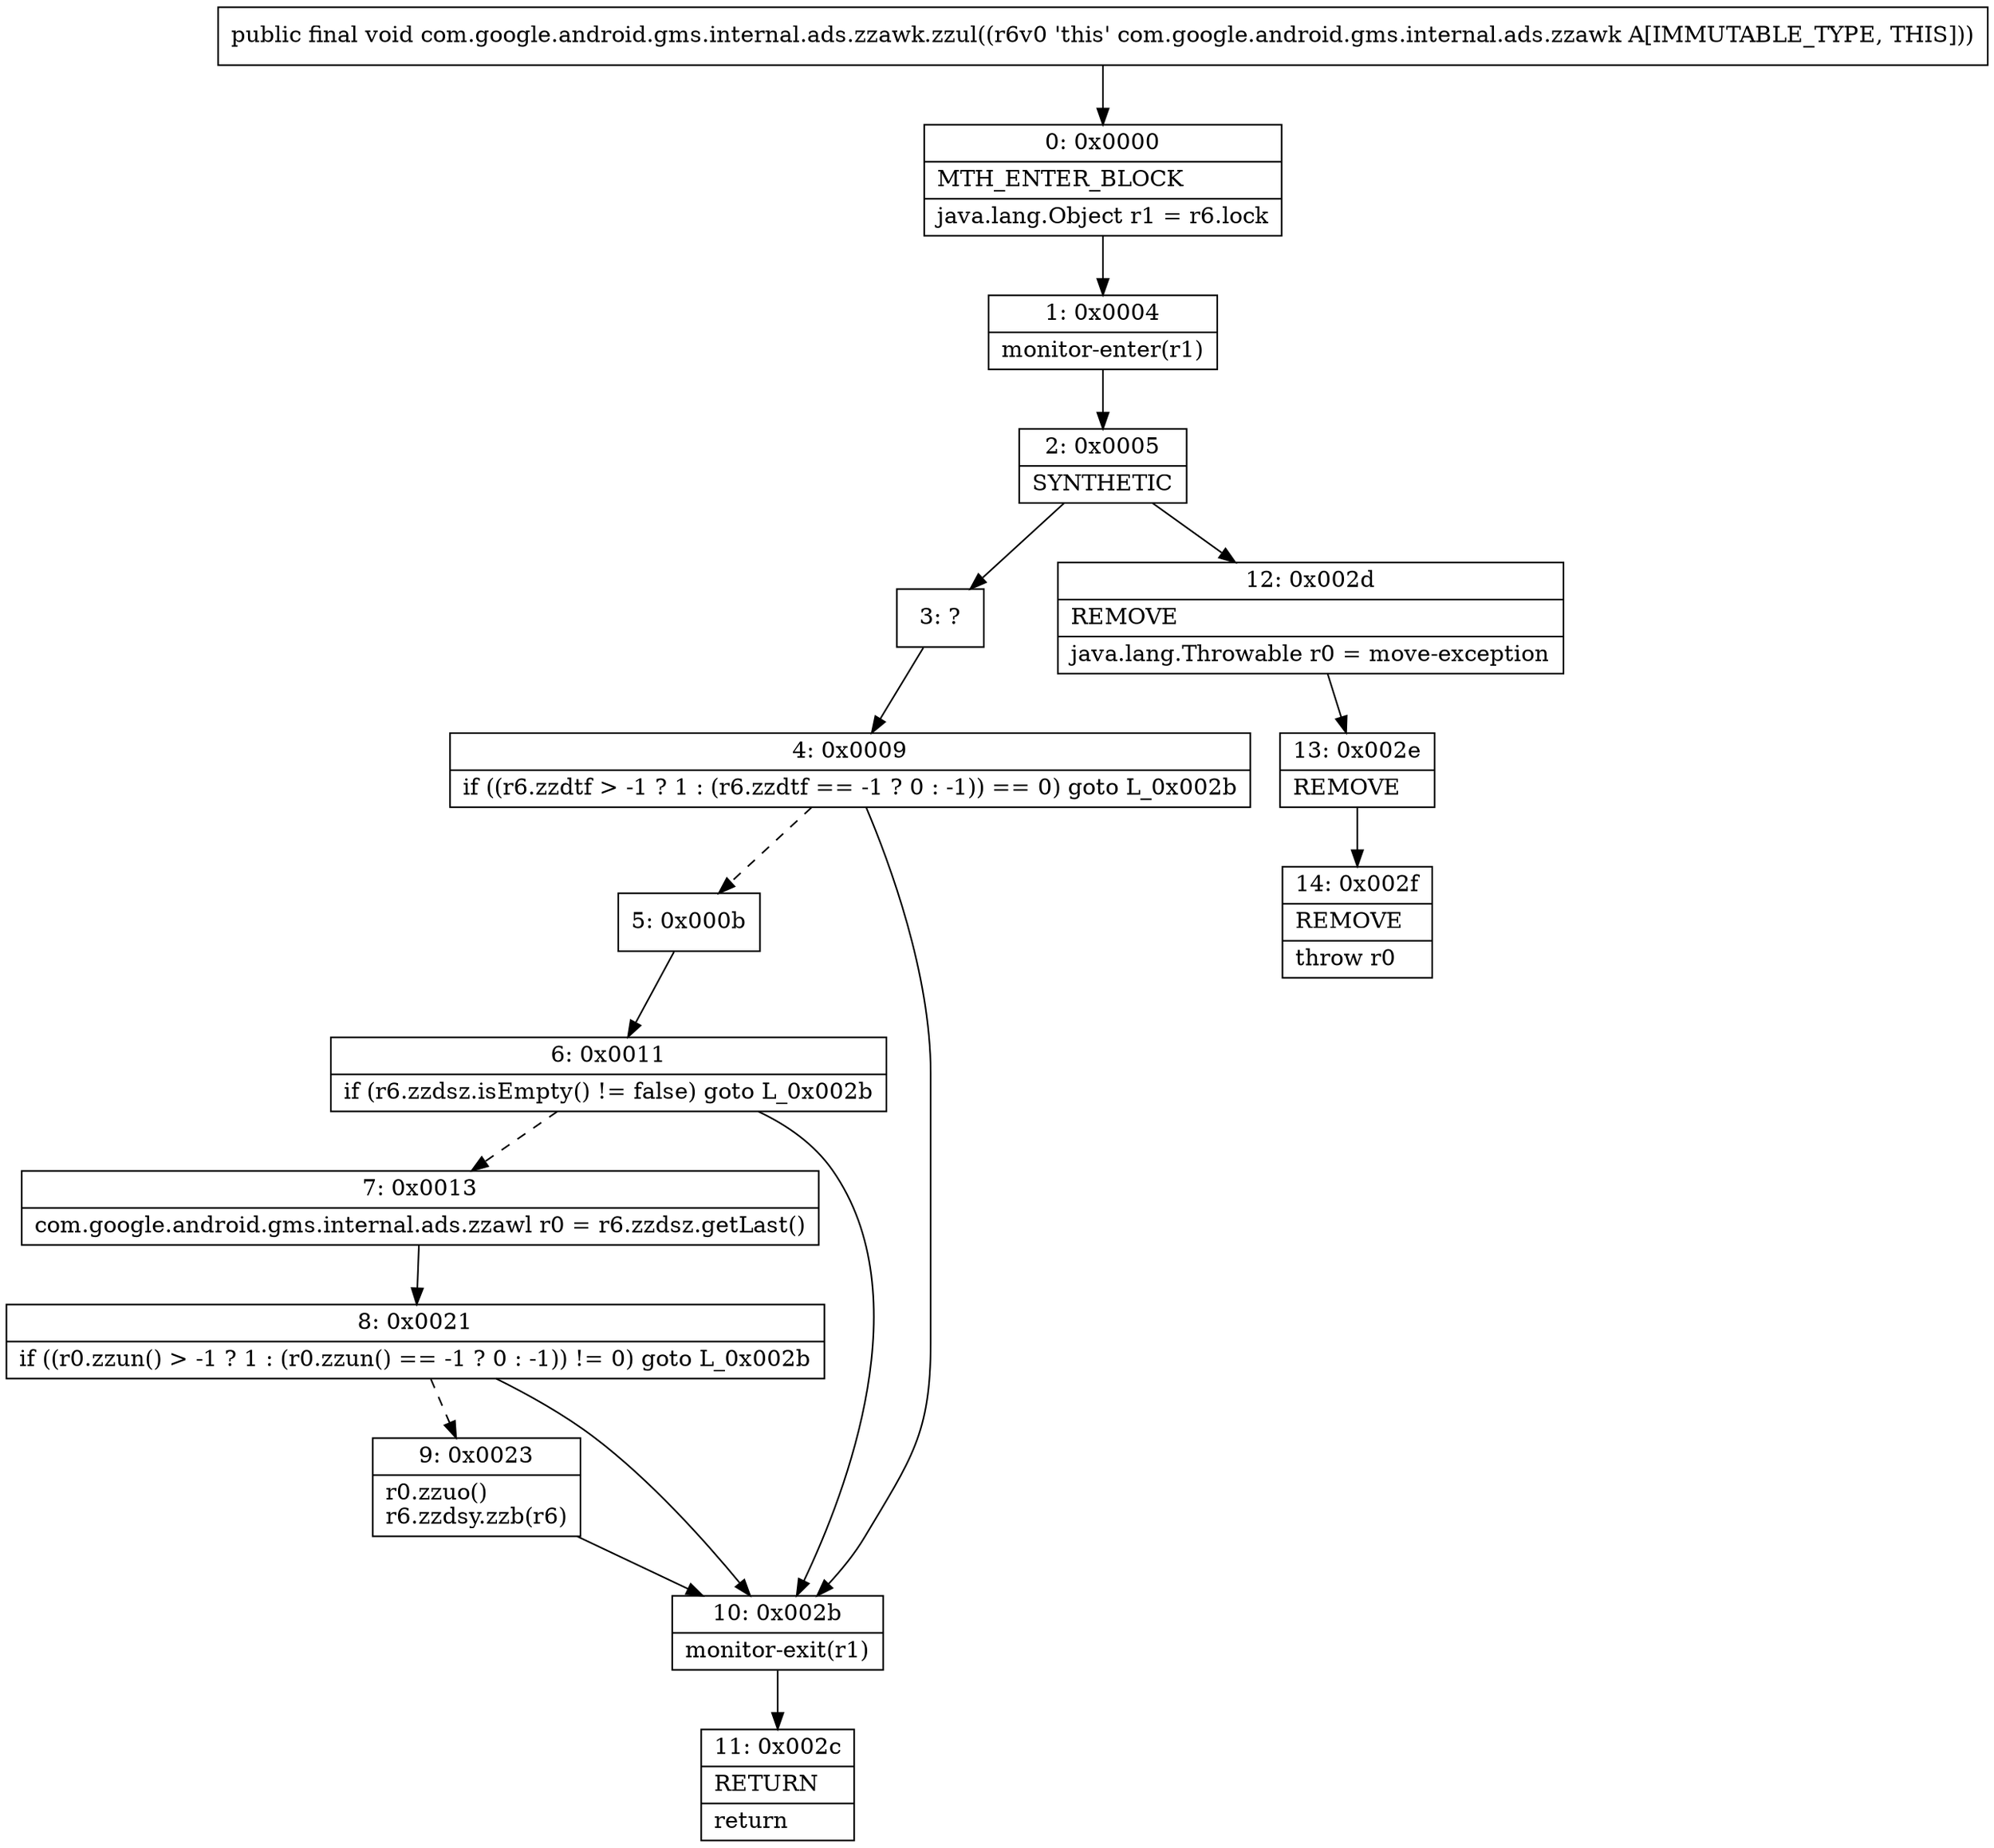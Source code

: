 digraph "CFG forcom.google.android.gms.internal.ads.zzawk.zzul()V" {
Node_0 [shape=record,label="{0\:\ 0x0000|MTH_ENTER_BLOCK\l|java.lang.Object r1 = r6.lock\l}"];
Node_1 [shape=record,label="{1\:\ 0x0004|monitor\-enter(r1)\l}"];
Node_2 [shape=record,label="{2\:\ 0x0005|SYNTHETIC\l}"];
Node_3 [shape=record,label="{3\:\ ?}"];
Node_4 [shape=record,label="{4\:\ 0x0009|if ((r6.zzdtf \> \-1 ? 1 : (r6.zzdtf == \-1 ? 0 : \-1)) == 0) goto L_0x002b\l}"];
Node_5 [shape=record,label="{5\:\ 0x000b}"];
Node_6 [shape=record,label="{6\:\ 0x0011|if (r6.zzdsz.isEmpty() != false) goto L_0x002b\l}"];
Node_7 [shape=record,label="{7\:\ 0x0013|com.google.android.gms.internal.ads.zzawl r0 = r6.zzdsz.getLast()\l}"];
Node_8 [shape=record,label="{8\:\ 0x0021|if ((r0.zzun() \> \-1 ? 1 : (r0.zzun() == \-1 ? 0 : \-1)) != 0) goto L_0x002b\l}"];
Node_9 [shape=record,label="{9\:\ 0x0023|r0.zzuo()\lr6.zzdsy.zzb(r6)\l}"];
Node_10 [shape=record,label="{10\:\ 0x002b|monitor\-exit(r1)\l}"];
Node_11 [shape=record,label="{11\:\ 0x002c|RETURN\l|return\l}"];
Node_12 [shape=record,label="{12\:\ 0x002d|REMOVE\l|java.lang.Throwable r0 = move\-exception\l}"];
Node_13 [shape=record,label="{13\:\ 0x002e|REMOVE\l}"];
Node_14 [shape=record,label="{14\:\ 0x002f|REMOVE\l|throw r0\l}"];
MethodNode[shape=record,label="{public final void com.google.android.gms.internal.ads.zzawk.zzul((r6v0 'this' com.google.android.gms.internal.ads.zzawk A[IMMUTABLE_TYPE, THIS])) }"];
MethodNode -> Node_0;
Node_0 -> Node_1;
Node_1 -> Node_2;
Node_2 -> Node_3;
Node_2 -> Node_12;
Node_3 -> Node_4;
Node_4 -> Node_5[style=dashed];
Node_4 -> Node_10;
Node_5 -> Node_6;
Node_6 -> Node_7[style=dashed];
Node_6 -> Node_10;
Node_7 -> Node_8;
Node_8 -> Node_9[style=dashed];
Node_8 -> Node_10;
Node_9 -> Node_10;
Node_10 -> Node_11;
Node_12 -> Node_13;
Node_13 -> Node_14;
}

